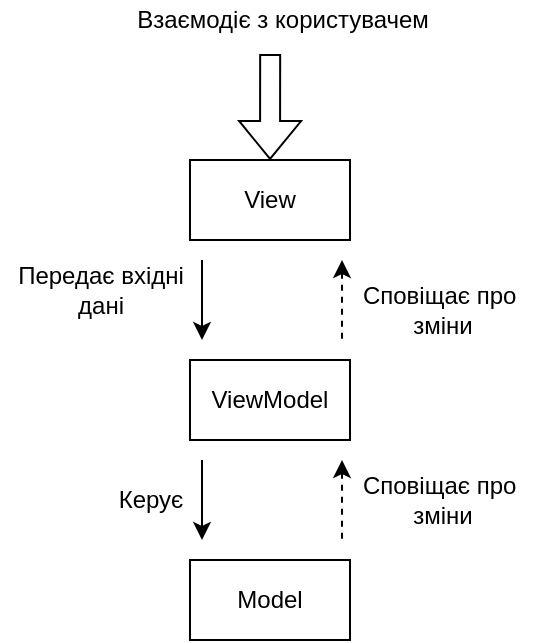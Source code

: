 <mxfile version="17.2.4" type="device"><diagram id="Wh8tJx1VsS7_pG_97fcq" name="Сторінка-1"><mxGraphModel dx="985" dy="689" grid="1" gridSize="10" guides="1" tooltips="1" connect="1" arrows="1" fold="1" page="1" pageScale="1" pageWidth="827" pageHeight="1169" math="0" shadow="0"><root><mxCell id="0"/><mxCell id="1" parent="0"/><mxCell id="v8nrgfvJbqMnIoZSMWeF-1" value="Взаємодіє з користувачем" style="text;html=1;align=center;verticalAlign=middle;resizable=0;points=[];autosize=1;strokeColor=none;fillColor=none;" vertex="1" parent="1"><mxGeometry x="480" y="260" width="160" height="20" as="geometry"/></mxCell><mxCell id="v8nrgfvJbqMnIoZSMWeF-2" value="View" style="rounded=0;whiteSpace=wrap;html=1;" vertex="1" parent="1"><mxGeometry x="514" y="340" width="80" height="40" as="geometry"/></mxCell><mxCell id="v8nrgfvJbqMnIoZSMWeF-3" value="" style="shape=flexArrow;endArrow=classic;html=1;rounded=0;exitX=0.463;exitY=1.35;exitDx=0;exitDy=0;exitPerimeter=0;" edge="1" parent="1" source="v8nrgfvJbqMnIoZSMWeF-1" target="v8nrgfvJbqMnIoZSMWeF-2"><mxGeometry width="50" height="50" relative="1" as="geometry"><mxPoint x="440" y="460" as="sourcePoint"/><mxPoint x="490" y="410" as="targetPoint"/></mxGeometry></mxCell><mxCell id="v8nrgfvJbqMnIoZSMWeF-4" value="ViewModel" style="rounded=0;whiteSpace=wrap;html=1;" vertex="1" parent="1"><mxGeometry x="514" y="440" width="80" height="40" as="geometry"/></mxCell><mxCell id="v8nrgfvJbqMnIoZSMWeF-5" value="Model" style="rounded=0;whiteSpace=wrap;html=1;" vertex="1" parent="1"><mxGeometry x="514" y="540" width="80" height="40" as="geometry"/></mxCell><mxCell id="v8nrgfvJbqMnIoZSMWeF-7" value="" style="endArrow=classic;html=1;rounded=0;" edge="1" parent="1"><mxGeometry width="50" height="50" relative="1" as="geometry"><mxPoint x="520" y="390" as="sourcePoint"/><mxPoint x="520" y="430" as="targetPoint"/></mxGeometry></mxCell><mxCell id="v8nrgfvJbqMnIoZSMWeF-8" value="Передає вхідні&lt;br&gt;дані" style="text;html=1;align=center;verticalAlign=middle;resizable=0;points=[];autosize=1;strokeColor=none;fillColor=none;" vertex="1" parent="1"><mxGeometry x="419" y="390" width="100" height="30" as="geometry"/></mxCell><mxCell id="v8nrgfvJbqMnIoZSMWeF-10" value="Керує" style="text;html=1;align=center;verticalAlign=middle;resizable=0;points=[];autosize=1;strokeColor=none;fillColor=none;" vertex="1" parent="1"><mxGeometry x="469" y="500" width="50" height="20" as="geometry"/></mxCell><mxCell id="v8nrgfvJbqMnIoZSMWeF-14" value="" style="endArrow=classic;html=1;rounded=0;" edge="1" parent="1"><mxGeometry width="50" height="50" relative="1" as="geometry"><mxPoint x="520" y="490" as="sourcePoint"/><mxPoint x="520" y="530" as="targetPoint"/></mxGeometry></mxCell><mxCell id="v8nrgfvJbqMnIoZSMWeF-15" value="" style="endArrow=none;html=1;rounded=0;startArrow=classic;startFill=1;endFill=0;dashed=1;" edge="1" parent="1"><mxGeometry width="50" height="50" relative="1" as="geometry"><mxPoint x="590" y="490" as="sourcePoint"/><mxPoint x="590" y="530" as="targetPoint"/></mxGeometry></mxCell><mxCell id="v8nrgfvJbqMnIoZSMWeF-16" value="" style="endArrow=none;html=1;rounded=0;startArrow=classic;startFill=1;endFill=0;dashed=1;" edge="1" parent="1"><mxGeometry width="50" height="50" relative="1" as="geometry"><mxPoint x="590" y="390" as="sourcePoint"/><mxPoint x="590" y="430" as="targetPoint"/></mxGeometry></mxCell><mxCell id="v8nrgfvJbqMnIoZSMWeF-17" value="Сповіщає про&amp;nbsp;&lt;br&gt;зміни" style="text;html=1;align=center;verticalAlign=middle;resizable=0;points=[];autosize=1;strokeColor=none;fillColor=none;" vertex="1" parent="1"><mxGeometry x="590" y="400" width="100" height="30" as="geometry"/></mxCell><mxCell id="v8nrgfvJbqMnIoZSMWeF-18" value="Сповіщає про&amp;nbsp;&lt;br&gt;зміни" style="text;html=1;align=center;verticalAlign=middle;resizable=0;points=[];autosize=1;strokeColor=none;fillColor=none;" vertex="1" parent="1"><mxGeometry x="590" y="495" width="100" height="30" as="geometry"/></mxCell></root></mxGraphModel></diagram></mxfile>